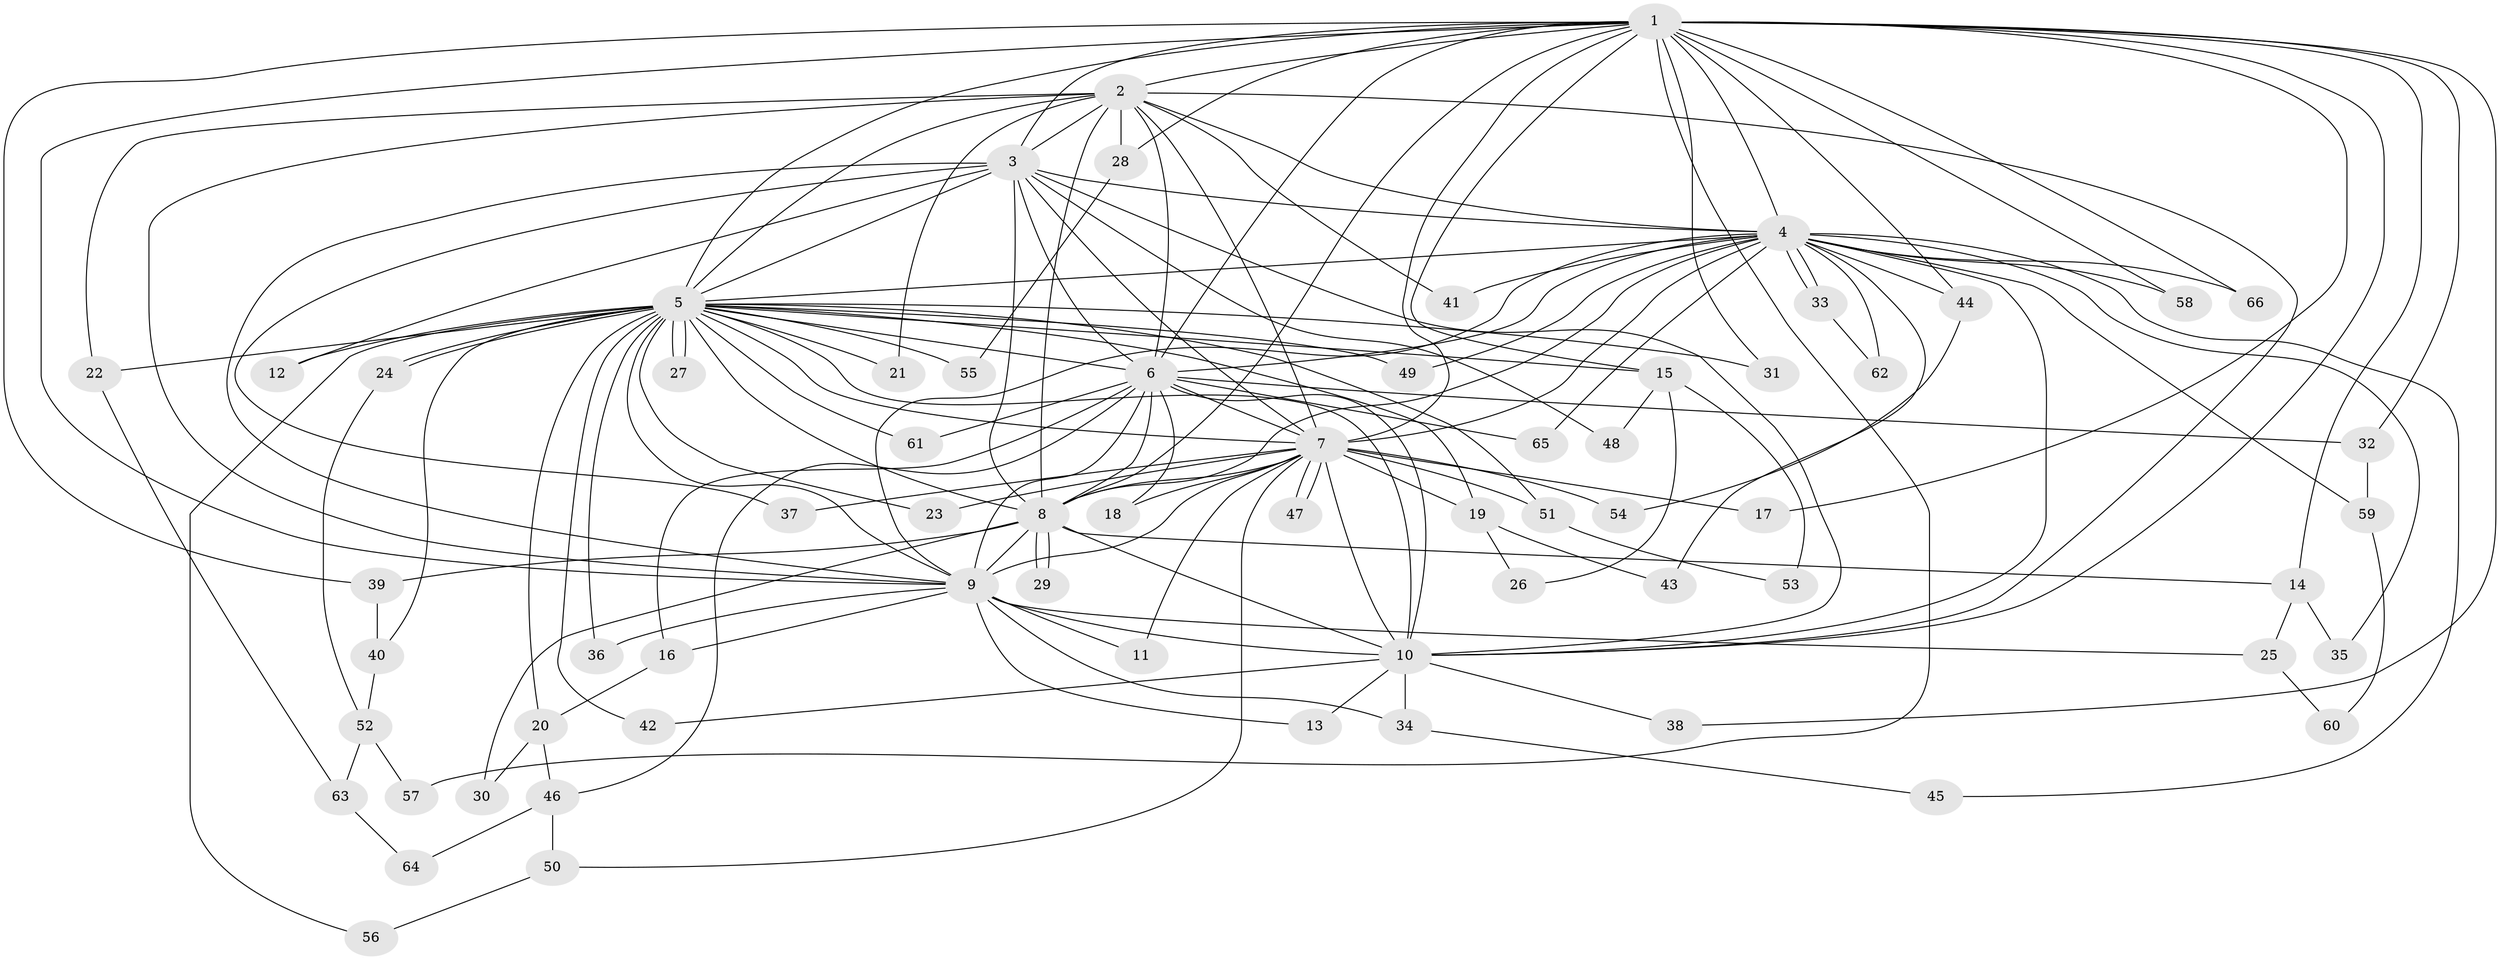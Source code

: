 // Generated by graph-tools (version 1.1) at 2025/10/02/27/25 16:10:57]
// undirected, 66 vertices, 157 edges
graph export_dot {
graph [start="1"]
  node [color=gray90,style=filled];
  1;
  2;
  3;
  4;
  5;
  6;
  7;
  8;
  9;
  10;
  11;
  12;
  13;
  14;
  15;
  16;
  17;
  18;
  19;
  20;
  21;
  22;
  23;
  24;
  25;
  26;
  27;
  28;
  29;
  30;
  31;
  32;
  33;
  34;
  35;
  36;
  37;
  38;
  39;
  40;
  41;
  42;
  43;
  44;
  45;
  46;
  47;
  48;
  49;
  50;
  51;
  52;
  53;
  54;
  55;
  56;
  57;
  58;
  59;
  60;
  61;
  62;
  63;
  64;
  65;
  66;
  1 -- 2;
  1 -- 3;
  1 -- 4;
  1 -- 5;
  1 -- 6;
  1 -- 7;
  1 -- 8;
  1 -- 9;
  1 -- 10;
  1 -- 14;
  1 -- 15;
  1 -- 17;
  1 -- 28;
  1 -- 31;
  1 -- 32;
  1 -- 38;
  1 -- 39;
  1 -- 44;
  1 -- 57;
  1 -- 58;
  1 -- 66;
  2 -- 3;
  2 -- 4;
  2 -- 5;
  2 -- 6;
  2 -- 7;
  2 -- 8;
  2 -- 9;
  2 -- 10;
  2 -- 21;
  2 -- 22;
  2 -- 28;
  2 -- 41;
  3 -- 4;
  3 -- 5;
  3 -- 6;
  3 -- 7;
  3 -- 8;
  3 -- 9;
  3 -- 10;
  3 -- 12;
  3 -- 37;
  3 -- 48;
  4 -- 5;
  4 -- 6;
  4 -- 7;
  4 -- 8;
  4 -- 9;
  4 -- 10;
  4 -- 33;
  4 -- 33;
  4 -- 35;
  4 -- 41;
  4 -- 43;
  4 -- 44;
  4 -- 45;
  4 -- 49;
  4 -- 58;
  4 -- 59;
  4 -- 62;
  4 -- 65;
  4 -- 66;
  5 -- 6;
  5 -- 7;
  5 -- 8;
  5 -- 9;
  5 -- 10;
  5 -- 12;
  5 -- 15;
  5 -- 19;
  5 -- 20;
  5 -- 21;
  5 -- 22;
  5 -- 23;
  5 -- 24;
  5 -- 24;
  5 -- 27;
  5 -- 27;
  5 -- 31;
  5 -- 36;
  5 -- 40;
  5 -- 42;
  5 -- 49;
  5 -- 51;
  5 -- 55;
  5 -- 56;
  5 -- 61;
  6 -- 7;
  6 -- 8;
  6 -- 9;
  6 -- 10;
  6 -- 16;
  6 -- 18;
  6 -- 32;
  6 -- 46;
  6 -- 61;
  6 -- 65;
  7 -- 8;
  7 -- 9;
  7 -- 10;
  7 -- 11;
  7 -- 17;
  7 -- 18;
  7 -- 19;
  7 -- 23;
  7 -- 37;
  7 -- 47;
  7 -- 47;
  7 -- 50;
  7 -- 51;
  7 -- 54;
  8 -- 9;
  8 -- 10;
  8 -- 14;
  8 -- 29;
  8 -- 29;
  8 -- 30;
  8 -- 39;
  9 -- 10;
  9 -- 11;
  9 -- 13;
  9 -- 16;
  9 -- 25;
  9 -- 34;
  9 -- 36;
  10 -- 13;
  10 -- 34;
  10 -- 38;
  10 -- 42;
  14 -- 25;
  14 -- 35;
  15 -- 26;
  15 -- 48;
  15 -- 53;
  16 -- 20;
  19 -- 26;
  19 -- 43;
  20 -- 30;
  20 -- 46;
  22 -- 63;
  24 -- 52;
  25 -- 60;
  28 -- 55;
  32 -- 59;
  33 -- 62;
  34 -- 45;
  39 -- 40;
  40 -- 52;
  44 -- 54;
  46 -- 50;
  46 -- 64;
  50 -- 56;
  51 -- 53;
  52 -- 57;
  52 -- 63;
  59 -- 60;
  63 -- 64;
}
